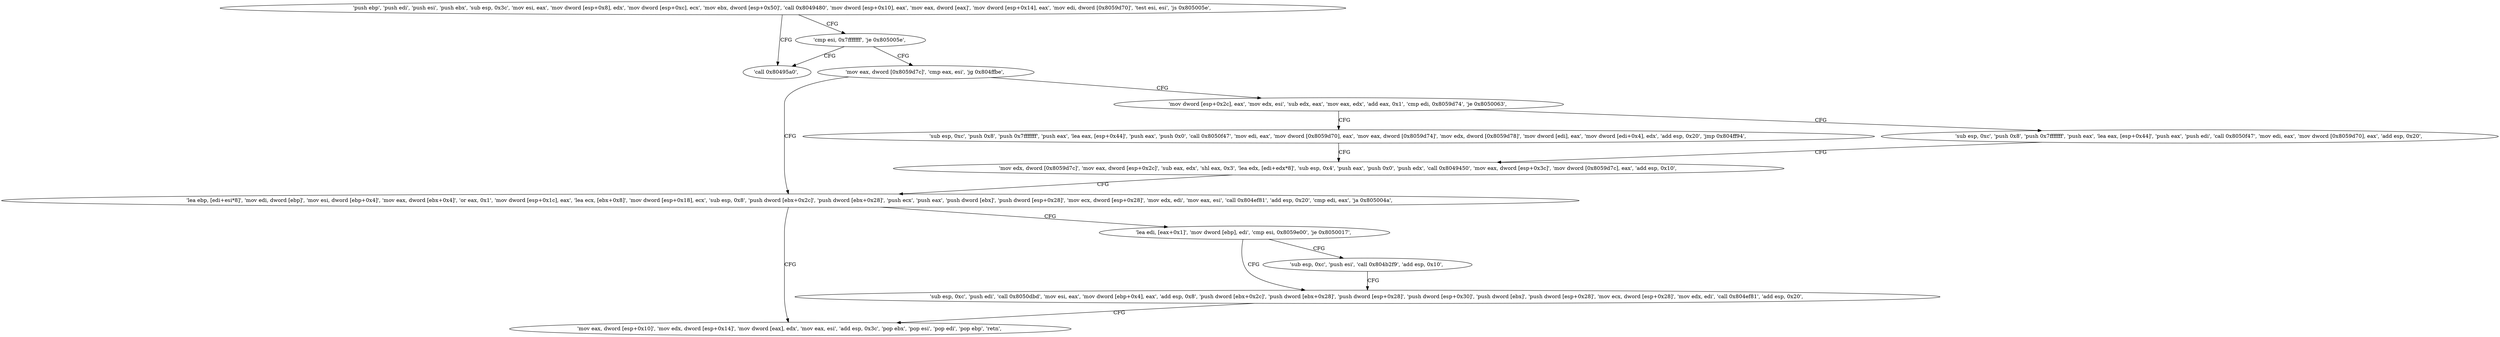 digraph "func" {
"134545172" [label = "'push ebp', 'push edi', 'push esi', 'push ebx', 'sub esp, 0x3c', 'mov esi, eax', 'mov dword [esp+0x8], edx', 'mov dword [esp+0xc], ecx', 'mov ebx, dword [esp+0x50]', 'call 0x8049480', 'mov dword [esp+0x10], eax', 'mov eax, dword [eax]', 'mov dword [esp+0x14], eax', 'mov edi, dword [0x8059d70]', 'test esi, esi', 'js 0x805005e', " ]
"134545502" [label = "'call 0x80495a0', " ]
"134545222" [label = "'cmp esi, 0x7fffffff', 'je 0x805005e', " ]
"134545234" [label = "'mov eax, dword [0x8059d7c]', 'cmp eax, esi', 'jg 0x804ffbe', " ]
"134545342" [label = "'lea ebp, [edi+esi*8]', 'mov edi, dword [ebp]', 'mov esi, dword [ebp+0x4]', 'mov eax, dword [ebx+0x4]', 'or eax, 0x1', 'mov dword [esp+0x1c], eax', 'lea ecx, [ebx+0x8]', 'mov dword [esp+0x18], ecx', 'sub esp, 0x8', 'push dword [ebx+0x2c]', 'push dword [ebx+0x28]', 'push ecx', 'push eax', 'push dword [ebx]', 'push dword [esp+0x28]', 'mov ecx, dword [esp+0x28]', 'mov edx, edi', 'mov eax, esi', 'call 0x804ef81', 'add esp, 0x20', 'cmp edi, eax', 'ja 0x805004a', " ]
"134545243" [label = "'mov dword [esp+0x2c], eax', 'mov edx, esi', 'sub edx, eax', 'mov eax, edx', 'add eax, 0x1', 'cmp edi, 0x8059d74', 'je 0x8050063', " ]
"134545482" [label = "'mov eax, dword [esp+0x10]', 'mov edx, dword [esp+0x14]', 'mov dword [eax], edx', 'mov eax, esi', 'add esp, 0x3c', 'pop ebx', 'pop esi', 'pop edi', 'pop ebp', 'retn', " ]
"134545405" [label = "'lea edi, [eax+0x1]', 'mov dword [ebp], edi', 'cmp esi, 0x8059e00', 'je 0x8050017', " ]
"134545507" [label = "'sub esp, 0xc', 'push 0x8', 'push 0x7fffffff', 'push eax', 'lea eax, [esp+0x44]', 'push eax', 'push 0x0', 'call 0x8050f47', 'mov edi, eax', 'mov dword [0x8059d70], eax', 'mov eax, dword [0x8059d74]', 'mov edx, dword [0x8059d78]', 'mov dword [edi], eax', 'mov dword [edi+0x4], edx', 'add esp, 0x20', 'jmp 0x804ff94', " ]
"134545268" [label = "'sub esp, 0xc', 'push 0x8', 'push 0x7fffffff', 'push eax', 'lea eax, [esp+0x44]', 'push eax', 'push edi', 'call 0x8050f47', 'mov edi, eax', 'mov dword [0x8059d70], eax', 'add esp, 0x20', " ]
"134545431" [label = "'sub esp, 0xc', 'push edi', 'call 0x8050dbd', 'mov esi, eax', 'mov dword [ebp+0x4], eax', 'add esp, 0x8', 'push dword [ebx+0x2c]', 'push dword [ebx+0x28]', 'push dword [esp+0x28]', 'push dword [esp+0x30]', 'push dword [ebx]', 'push dword [esp+0x28]', 'mov ecx, dword [esp+0x28]', 'mov edx, edi', 'call 0x804ef81', 'add esp, 0x20', " ]
"134545419" [label = "'sub esp, 0xc', 'push esi', 'call 0x804b2f9', 'add esp, 0x10', " ]
"134545300" [label = "'mov edx, dword [0x8059d7c]', 'mov eax, dword [esp+0x2c]', 'sub eax, edx', 'shl eax, 0x3', 'lea edx, [edi+edx*8]', 'sub esp, 0x4', 'push eax', 'push 0x0', 'push edx', 'call 0x8049450', 'mov eax, dword [esp+0x3c]', 'mov dword [0x8059d7c], eax', 'add esp, 0x10', " ]
"134545172" -> "134545502" [ label = "CFG" ]
"134545172" -> "134545222" [ label = "CFG" ]
"134545222" -> "134545502" [ label = "CFG" ]
"134545222" -> "134545234" [ label = "CFG" ]
"134545234" -> "134545342" [ label = "CFG" ]
"134545234" -> "134545243" [ label = "CFG" ]
"134545342" -> "134545482" [ label = "CFG" ]
"134545342" -> "134545405" [ label = "CFG" ]
"134545243" -> "134545507" [ label = "CFG" ]
"134545243" -> "134545268" [ label = "CFG" ]
"134545405" -> "134545431" [ label = "CFG" ]
"134545405" -> "134545419" [ label = "CFG" ]
"134545507" -> "134545300" [ label = "CFG" ]
"134545268" -> "134545300" [ label = "CFG" ]
"134545431" -> "134545482" [ label = "CFG" ]
"134545419" -> "134545431" [ label = "CFG" ]
"134545300" -> "134545342" [ label = "CFG" ]
}
